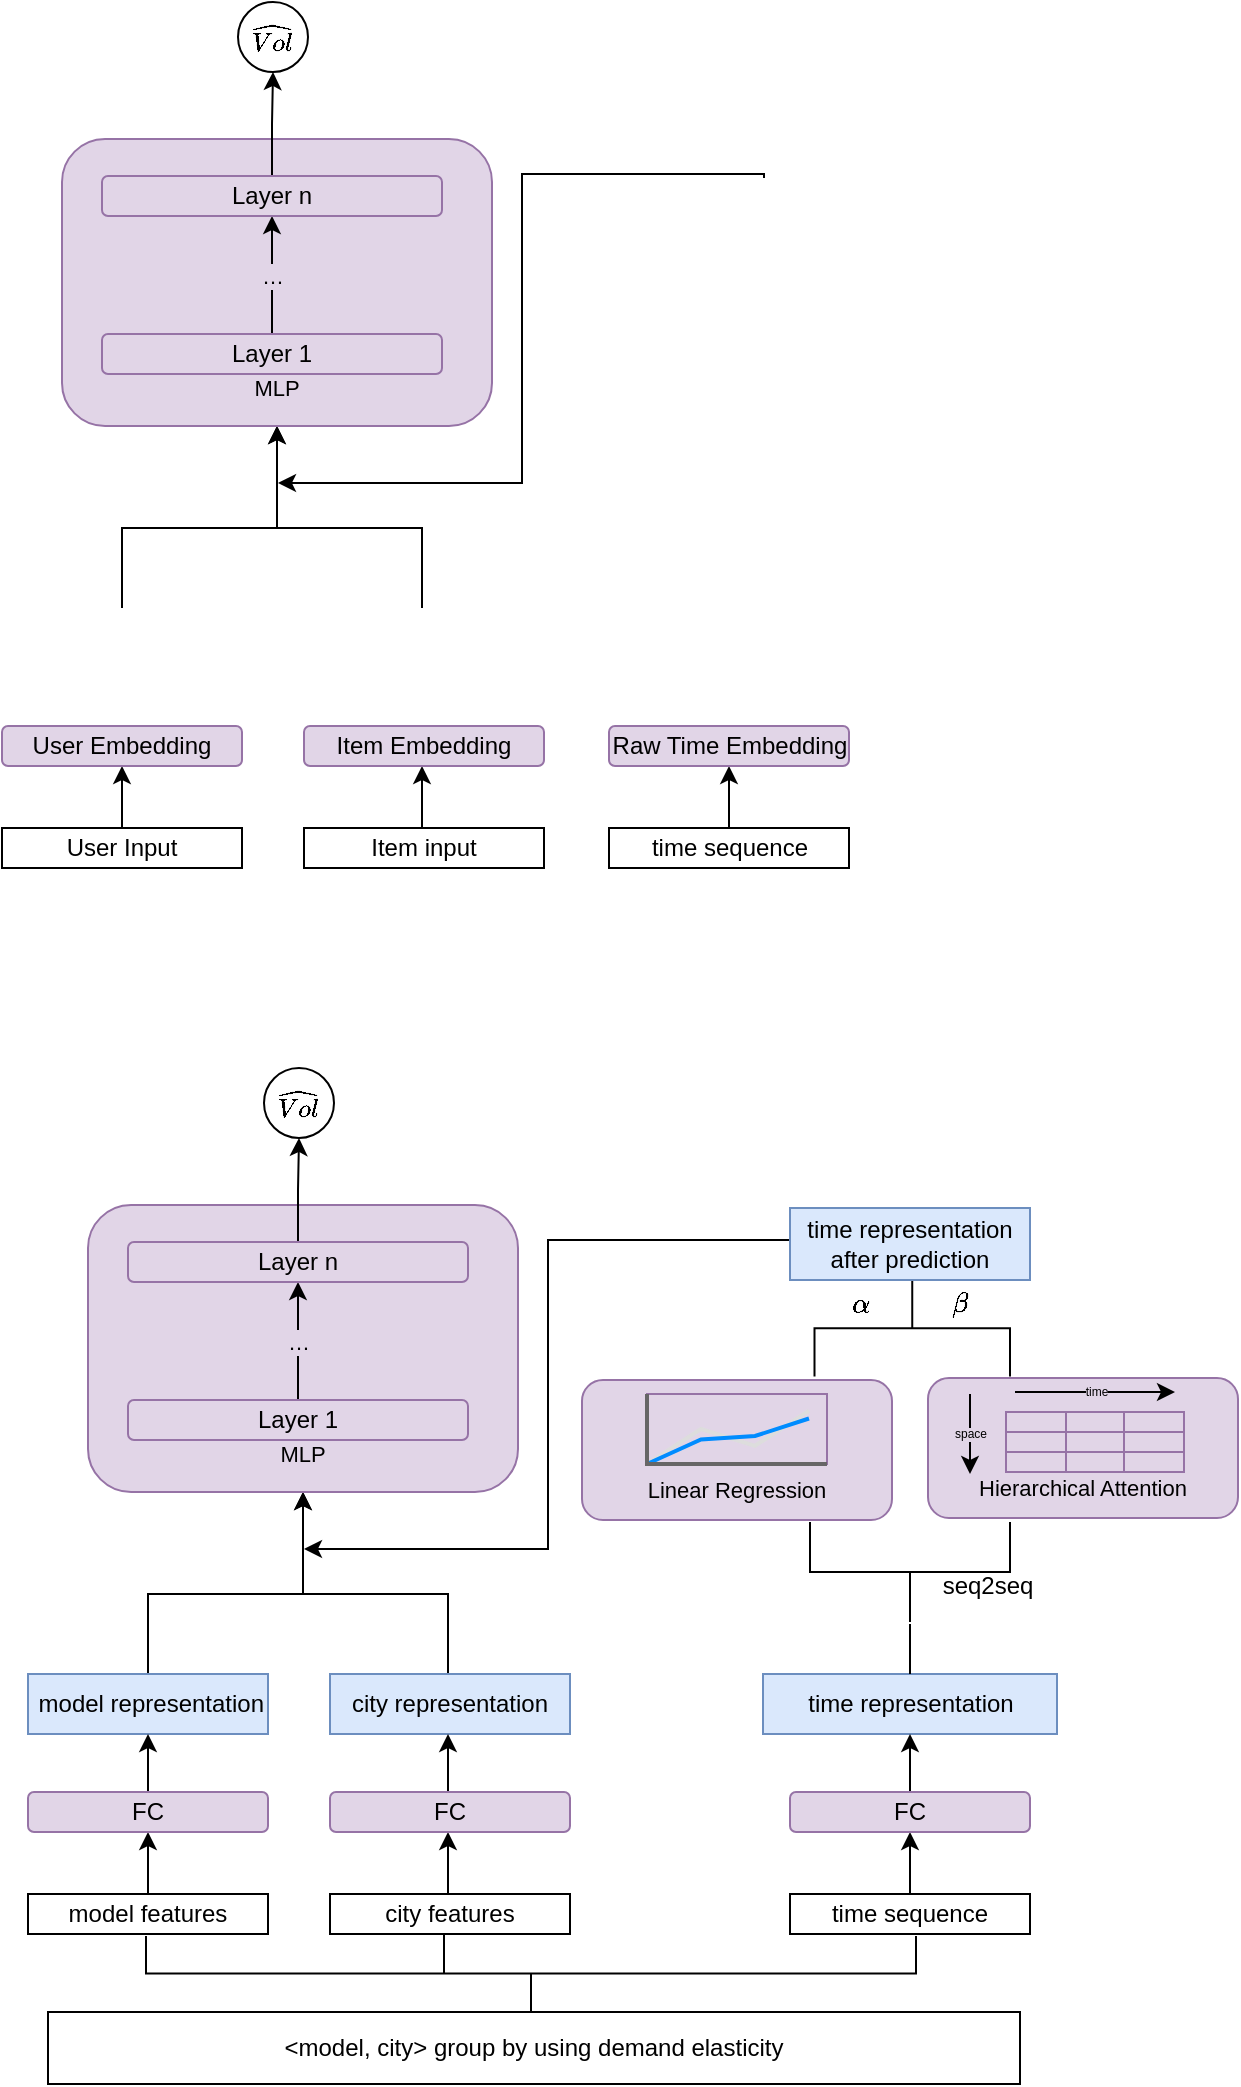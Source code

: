 <mxfile version="20.8.20" type="github">
  <diagram id="7I3PmB62gOnP2wsl79oG" name="第 1 页">
    <mxGraphModel dx="956" dy="535" grid="1" gridSize="10" guides="1" tooltips="1" connect="1" arrows="1" fold="1" page="1" pageScale="1" pageWidth="827" pageHeight="1169" math="1" shadow="0">
      <root>
        <mxCell id="0" />
        <mxCell id="1" parent="0" />
        <mxCell id="hXLqSdmscfbS3h8DthIs-80" value="" style="strokeWidth=1;html=1;shape=mxgraph.flowchart.annotation_2;align=left;labelPosition=right;pointerEvents=1;fontSize=11;fontColor=#000000;rotation=-90;" parent="1" vertex="1">
          <mxGeometry x="506" y="769" width="50" height="100" as="geometry" />
        </mxCell>
        <mxCell id="hXLqSdmscfbS3h8DthIs-86" value="&lt;br&gt;&lt;br&gt;&lt;br&gt;Hierarchical Attention" style="rounded=1;whiteSpace=wrap;html=1;strokeWidth=1;fontSize=11;fillColor=#e1d5e7;strokeColor=#9673a6;" parent="1" vertex="1">
          <mxGeometry x="540" y="722" width="155" height="70" as="geometry" />
        </mxCell>
        <mxCell id="hXLqSdmscfbS3h8DthIs-84" value="&lt;br&gt;&lt;br&gt;&lt;br&gt;Linear Regression" style="rounded=1;whiteSpace=wrap;html=1;strokeWidth=1;fontSize=11;fillColor=#e1d5e7;strokeColor=#9673a6;" parent="1" vertex="1">
          <mxGeometry x="367" y="723" width="155" height="70" as="geometry" />
        </mxCell>
        <mxCell id="iMjl9JJX6Ml-IYWxSDeR-12" value="" style="edgeStyle=orthogonalEdgeStyle;rounded=0;orthogonalLoop=1;jettySize=auto;html=1;entryX=0.5;entryY=1;entryDx=0;entryDy=0;" parent="1" source="hXLqSdmscfbS3h8DthIs-16" target="iMjl9JJX6Ml-IYWxSDeR-15" edge="1">
          <mxGeometry relative="1" as="geometry">
            <mxPoint x="150" y="790" as="targetPoint" />
            <Array as="points">
              <mxPoint x="150" y="830" />
              <mxPoint x="227" y="830" />
            </Array>
          </mxGeometry>
        </mxCell>
        <mxCell id="hXLqSdmscfbS3h8DthIs-16" value="&amp;nbsp;model representation" style="rounded=0;whiteSpace=wrap;html=1;fillColor=#dae8fc;strokeColor=#6c8ebf;" parent="1" vertex="1">
          <mxGeometry x="90" y="870" width="120" height="30" as="geometry" />
        </mxCell>
        <mxCell id="iMjl9JJX6Ml-IYWxSDeR-10" value="" style="edgeStyle=orthogonalEdgeStyle;rounded=0;orthogonalLoop=1;jettySize=auto;html=1;entryX=0.5;entryY=1;entryDx=0;entryDy=0;" parent="1" source="hXLqSdmscfbS3h8DthIs-17" target="iMjl9JJX6Ml-IYWxSDeR-15" edge="1">
          <mxGeometry relative="1" as="geometry">
            <mxPoint x="290" y="740" as="targetPoint" />
            <Array as="points">
              <mxPoint x="300" y="830" />
              <mxPoint x="227" y="830" />
            </Array>
          </mxGeometry>
        </mxCell>
        <mxCell id="hXLqSdmscfbS3h8DthIs-17" value="city representation" style="rounded=0;whiteSpace=wrap;html=1;fillColor=#dae8fc;strokeColor=#6c8ebf;" parent="1" vertex="1">
          <mxGeometry x="241" y="870" width="120" height="30" as="geometry" />
        </mxCell>
        <mxCell id="iMjl9JJX6Ml-IYWxSDeR-21" value="" style="edgeStyle=orthogonalEdgeStyle;rounded=0;orthogonalLoop=1;jettySize=auto;html=1;" parent="1" source="hXLqSdmscfbS3h8DthIs-20" target="iMjl9JJX6Ml-IYWxSDeR-16" edge="1">
          <mxGeometry relative="1" as="geometry" />
        </mxCell>
        <mxCell id="hXLqSdmscfbS3h8DthIs-20" value="model features" style="rounded=0;whiteSpace=wrap;html=1;" parent="1" vertex="1">
          <mxGeometry x="90" y="980" width="120" height="20" as="geometry" />
        </mxCell>
        <mxCell id="iMjl9JJX6Ml-IYWxSDeR-20" value="" style="edgeStyle=orthogonalEdgeStyle;rounded=0;orthogonalLoop=1;jettySize=auto;html=1;" parent="1" edge="1">
          <mxGeometry relative="1" as="geometry">
            <mxPoint x="300" y="980" as="sourcePoint" />
            <mxPoint x="300" y="949" as="targetPoint" />
          </mxGeometry>
        </mxCell>
        <mxCell id="hXLqSdmscfbS3h8DthIs-21" value="city features" style="rounded=0;whiteSpace=wrap;html=1;" parent="1" vertex="1">
          <mxGeometry x="241" y="980" width="120" height="20" as="geometry" />
        </mxCell>
        <mxCell id="iMjl9JJX6Ml-IYWxSDeR-25" value="" style="edgeStyle=orthogonalEdgeStyle;rounded=0;orthogonalLoop=1;jettySize=auto;html=1;" parent="1" source="hXLqSdmscfbS3h8DthIs-28" target="iMjl9JJX6Ml-IYWxSDeR-23" edge="1">
          <mxGeometry relative="1" as="geometry" />
        </mxCell>
        <mxCell id="hXLqSdmscfbS3h8DthIs-28" value="time sequence" style="rounded=0;whiteSpace=wrap;html=1;" parent="1" vertex="1">
          <mxGeometry x="471" y="980" width="120" height="20" as="geometry" />
        </mxCell>
        <mxCell id="hXLqSdmscfbS3h8DthIs-34" value="time representation" style="whiteSpace=wrap;html=1;fillColor=#dae8fc;strokeColor=#6c8ebf;" parent="1" vertex="1">
          <mxGeometry x="457.5" y="870" width="147" height="30" as="geometry" />
        </mxCell>
        <mxCell id="hXLqSdmscfbS3h8DthIs-46" value="" style="endArrow=none;html=1;rounded=0;fontColor=#000000;exitX=0.5;exitY=0;exitDx=0;exitDy=0;entryX=0;entryY=0.5;entryDx=0;entryDy=0;entryPerimeter=0;" parent="1" source="hXLqSdmscfbS3h8DthIs-34" edge="1">
          <mxGeometry width="50" height="50" relative="1" as="geometry">
            <mxPoint x="470" y="891" as="sourcePoint" />
            <mxPoint x="531" y="845" as="targetPoint" />
          </mxGeometry>
        </mxCell>
        <mxCell id="hXLqSdmscfbS3h8DthIs-48" value="" style="shape=table;html=1;whiteSpace=wrap;startSize=0;container=1;collapsible=0;childLayout=tableLayout;fillColor=#e1d5e7;strokeColor=#9673a6;" parent="1" vertex="1">
          <mxGeometry x="579" y="739" width="89" height="30" as="geometry" />
        </mxCell>
        <mxCell id="hXLqSdmscfbS3h8DthIs-49" value="" style="shape=tableRow;horizontal=0;startSize=0;swimlaneHead=0;swimlaneBody=0;top=0;left=0;bottom=0;right=0;collapsible=0;dropTarget=0;fillColor=none;points=[[0,0.5],[1,0.5]];portConstraint=eastwest;fontColor=#000000;" parent="hXLqSdmscfbS3h8DthIs-48" vertex="1">
          <mxGeometry width="89" height="10" as="geometry" />
        </mxCell>
        <mxCell id="hXLqSdmscfbS3h8DthIs-50" value="" style="shape=partialRectangle;html=1;whiteSpace=wrap;connectable=0;fillColor=none;top=0;left=0;bottom=0;right=0;overflow=hidden;fontColor=#000000;" parent="hXLqSdmscfbS3h8DthIs-49" vertex="1">
          <mxGeometry width="30" height="10" as="geometry">
            <mxRectangle width="30" height="10" as="alternateBounds" />
          </mxGeometry>
        </mxCell>
        <mxCell id="hXLqSdmscfbS3h8DthIs-51" value="" style="shape=partialRectangle;html=1;whiteSpace=wrap;connectable=0;fillColor=none;top=0;left=0;bottom=0;right=0;overflow=hidden;fontColor=#000000;" parent="hXLqSdmscfbS3h8DthIs-49" vertex="1">
          <mxGeometry x="30" width="29" height="10" as="geometry">
            <mxRectangle width="29" height="10" as="alternateBounds" />
          </mxGeometry>
        </mxCell>
        <mxCell id="hXLqSdmscfbS3h8DthIs-52" value="" style="shape=partialRectangle;html=1;whiteSpace=wrap;connectable=0;fillColor=none;top=0;left=0;bottom=0;right=0;overflow=hidden;fontColor=#000000;" parent="hXLqSdmscfbS3h8DthIs-49" vertex="1">
          <mxGeometry x="59" width="30" height="10" as="geometry">
            <mxRectangle width="30" height="10" as="alternateBounds" />
          </mxGeometry>
        </mxCell>
        <mxCell id="hXLqSdmscfbS3h8DthIs-53" value="" style="shape=tableRow;horizontal=0;startSize=0;swimlaneHead=0;swimlaneBody=0;top=0;left=0;bottom=0;right=0;collapsible=0;dropTarget=0;fillColor=none;points=[[0,0.5],[1,0.5]];portConstraint=eastwest;fontColor=#000000;" parent="hXLqSdmscfbS3h8DthIs-48" vertex="1">
          <mxGeometry y="10" width="89" height="10" as="geometry" />
        </mxCell>
        <mxCell id="hXLqSdmscfbS3h8DthIs-54" value="" style="shape=partialRectangle;html=1;whiteSpace=wrap;connectable=0;fillColor=none;top=0;left=0;bottom=0;right=0;overflow=hidden;fontColor=#000000;" parent="hXLqSdmscfbS3h8DthIs-53" vertex="1">
          <mxGeometry width="30" height="10" as="geometry">
            <mxRectangle width="30" height="10" as="alternateBounds" />
          </mxGeometry>
        </mxCell>
        <mxCell id="hXLqSdmscfbS3h8DthIs-55" value="" style="shape=partialRectangle;html=1;whiteSpace=wrap;connectable=0;fillColor=none;top=0;left=0;bottom=0;right=0;overflow=hidden;fontColor=#000000;" parent="hXLqSdmscfbS3h8DthIs-53" vertex="1">
          <mxGeometry x="30" width="29" height="10" as="geometry">
            <mxRectangle width="29" height="10" as="alternateBounds" />
          </mxGeometry>
        </mxCell>
        <mxCell id="hXLqSdmscfbS3h8DthIs-56" value="" style="shape=partialRectangle;html=1;whiteSpace=wrap;connectable=0;fillColor=none;top=0;left=0;bottom=0;right=0;overflow=hidden;fontColor=#000000;" parent="hXLqSdmscfbS3h8DthIs-53" vertex="1">
          <mxGeometry x="59" width="30" height="10" as="geometry">
            <mxRectangle width="30" height="10" as="alternateBounds" />
          </mxGeometry>
        </mxCell>
        <mxCell id="hXLqSdmscfbS3h8DthIs-57" value="" style="shape=tableRow;horizontal=0;startSize=0;swimlaneHead=0;swimlaneBody=0;top=0;left=0;bottom=0;right=0;collapsible=0;dropTarget=0;fillColor=none;points=[[0,0.5],[1,0.5]];portConstraint=eastwest;fontColor=#000000;" parent="hXLqSdmscfbS3h8DthIs-48" vertex="1">
          <mxGeometry y="20" width="89" height="10" as="geometry" />
        </mxCell>
        <mxCell id="hXLqSdmscfbS3h8DthIs-58" value="" style="shape=partialRectangle;html=1;whiteSpace=wrap;connectable=0;fillColor=none;top=0;left=0;bottom=0;right=0;overflow=hidden;fontColor=#000000;" parent="hXLqSdmscfbS3h8DthIs-57" vertex="1">
          <mxGeometry width="30" height="10" as="geometry">
            <mxRectangle width="30" height="10" as="alternateBounds" />
          </mxGeometry>
        </mxCell>
        <mxCell id="hXLqSdmscfbS3h8DthIs-59" value="" style="shape=partialRectangle;html=1;whiteSpace=wrap;connectable=0;fillColor=none;top=0;left=0;bottom=0;right=0;overflow=hidden;fontColor=#000000;" parent="hXLqSdmscfbS3h8DthIs-57" vertex="1">
          <mxGeometry x="30" width="29" height="10" as="geometry">
            <mxRectangle width="29" height="10" as="alternateBounds" />
          </mxGeometry>
        </mxCell>
        <mxCell id="hXLqSdmscfbS3h8DthIs-60" value="" style="shape=partialRectangle;html=1;whiteSpace=wrap;connectable=0;fillColor=none;top=0;left=0;bottom=0;right=0;overflow=hidden;pointerEvents=1;fontColor=#000000;" parent="hXLqSdmscfbS3h8DthIs-57" vertex="1">
          <mxGeometry x="59" width="30" height="10" as="geometry">
            <mxRectangle width="30" height="10" as="alternateBounds" />
          </mxGeometry>
        </mxCell>
        <mxCell id="hXLqSdmscfbS3h8DthIs-75" value="" style="verticalLabelPosition=bottom;shadow=0;dashed=0;align=center;html=1;verticalAlign=top;strokeWidth=1;shape=mxgraph.mockup.graphics.lineChart;strokeColor=#9673a6;strokeColor2=#666666;strokeColor3=#008cff;strokeColor4=#dddddd;fillColor=#e1d5e7;" parent="1" vertex="1">
          <mxGeometry x="399.5" y="730" width="90" height="35" as="geometry" />
        </mxCell>
        <mxCell id="hXLqSdmscfbS3h8DthIs-90" value="time" style="endArrow=classic;html=1;rounded=0;fontSize=6;fontColor=#000000;labelBackgroundColor=#E1D5E7;" parent="1" edge="1">
          <mxGeometry width="50" height="50" relative="1" as="geometry">
            <mxPoint x="583.5" y="729" as="sourcePoint" />
            <mxPoint x="663.5" y="729" as="targetPoint" />
          </mxGeometry>
        </mxCell>
        <mxCell id="hXLqSdmscfbS3h8DthIs-91" value="space" style="endArrow=classic;html=1;rounded=0;fontSize=6;fontColor=#000000;labelBackgroundColor=#E1D5E7;" parent="1" edge="1">
          <mxGeometry width="50" height="50" relative="1" as="geometry">
            <mxPoint x="561" y="730" as="sourcePoint" />
            <mxPoint x="561" y="770" as="targetPoint" />
          </mxGeometry>
        </mxCell>
        <mxCell id="iMjl9JJX6Ml-IYWxSDeR-1" value="" style="strokeWidth=1;html=1;shape=mxgraph.flowchart.annotation_2;align=left;labelPosition=right;pointerEvents=1;fontSize=11;fontColor=#000000;rotation=90;" parent="1" vertex="1">
          <mxGeometry x="508" y="648.25" width="48.25" height="97.75" as="geometry" />
        </mxCell>
        <mxCell id="iMjl9JJX6Ml-IYWxSDeR-2" value="$$\alpha$$" style="text;html=1;strokeColor=none;fillColor=none;align=center;verticalAlign=middle;whiteSpace=wrap;rounded=0;" parent="1" vertex="1">
          <mxGeometry x="477" y="670" width="60" height="30" as="geometry" />
        </mxCell>
        <mxCell id="iMjl9JJX6Ml-IYWxSDeR-4" value="$$\beta$$" style="text;html=1;strokeColor=none;fillColor=none;align=center;verticalAlign=middle;whiteSpace=wrap;rounded=0;" parent="1" vertex="1">
          <mxGeometry x="526" y="670" width="60" height="30" as="geometry" />
        </mxCell>
        <mxCell id="iMjl9JJX6Ml-IYWxSDeR-14" value="" style="edgeStyle=orthogonalEdgeStyle;rounded=0;orthogonalLoop=1;jettySize=auto;html=1;exitX=0;exitY=0.5;exitDx=0;exitDy=0;" parent="1" source="iMjl9JJX6Ml-IYWxSDeR-8" edge="1">
          <mxGeometry relative="1" as="geometry">
            <mxPoint x="544" y="635.5" as="sourcePoint" />
            <mxPoint x="228" y="807.5" as="targetPoint" />
            <Array as="points">
              <mxPoint x="471" y="653" />
              <mxPoint x="350" y="653" />
              <mxPoint x="350" y="808" />
            </Array>
          </mxGeometry>
        </mxCell>
        <mxCell id="iMjl9JJX6Ml-IYWxSDeR-8" value="time representation&lt;br&gt;after prediction" style="rounded=0;whiteSpace=wrap;html=1;fillColor=#dae8fc;strokeColor=#6c8ebf;" parent="1" vertex="1">
          <mxGeometry x="471" y="637" width="120" height="36" as="geometry" />
        </mxCell>
        <mxCell id="iMjl9JJX6Ml-IYWxSDeR-15" value="&lt;br&gt;&lt;br&gt;&lt;br&gt;&lt;br&gt;&lt;br&gt;&lt;br&gt;&lt;br&gt;&lt;br&gt;MLP" style="rounded=1;whiteSpace=wrap;html=1;strokeWidth=1;fontSize=11;fillColor=#e1d5e7;strokeColor=#9673a6;" parent="1" vertex="1">
          <mxGeometry x="120" y="635.5" width="215" height="143.5" as="geometry" />
        </mxCell>
        <mxCell id="iMjl9JJX6Ml-IYWxSDeR-22" value="" style="edgeStyle=orthogonalEdgeStyle;rounded=0;orthogonalLoop=1;jettySize=auto;html=1;" parent="1" source="iMjl9JJX6Ml-IYWxSDeR-16" target="hXLqSdmscfbS3h8DthIs-16" edge="1">
          <mxGeometry relative="1" as="geometry" />
        </mxCell>
        <mxCell id="iMjl9JJX6Ml-IYWxSDeR-16" value="&lt;font color=&quot;#000000&quot;&gt;FC&lt;br&gt;&lt;/font&gt;" style="rounded=1;whiteSpace=wrap;html=1;fillColor=#e1d5e7;strokeColor=#9673a6;" parent="1" vertex="1">
          <mxGeometry x="90" y="929" width="120" height="20" as="geometry" />
        </mxCell>
        <mxCell id="iMjl9JJX6Ml-IYWxSDeR-19" value="" style="edgeStyle=orthogonalEdgeStyle;rounded=0;orthogonalLoop=1;jettySize=auto;html=1;" parent="1" edge="1">
          <mxGeometry relative="1" as="geometry">
            <mxPoint x="300" y="929" as="sourcePoint" />
            <mxPoint x="300" y="900" as="targetPoint" />
          </mxGeometry>
        </mxCell>
        <mxCell id="iMjl9JJX6Ml-IYWxSDeR-18" value="&lt;font color=&quot;#000000&quot;&gt;FC&lt;br&gt;&lt;/font&gt;" style="rounded=1;whiteSpace=wrap;html=1;fillColor=#e1d5e7;strokeColor=#9673a6;" parent="1" vertex="1">
          <mxGeometry x="241" y="929" width="120" height="20" as="geometry" />
        </mxCell>
        <mxCell id="d7wFYbyZTcw5FMJYzeRn-2" value="" style="edgeStyle=orthogonalEdgeStyle;rounded=0;orthogonalLoop=1;jettySize=auto;html=1;" parent="1" source="iMjl9JJX6Ml-IYWxSDeR-23" target="hXLqSdmscfbS3h8DthIs-34" edge="1">
          <mxGeometry relative="1" as="geometry" />
        </mxCell>
        <mxCell id="iMjl9JJX6Ml-IYWxSDeR-23" value="&lt;font color=&quot;#000000&quot;&gt;FC&lt;br&gt;&lt;/font&gt;" style="rounded=1;whiteSpace=wrap;html=1;fillColor=#e1d5e7;strokeColor=#9673a6;" parent="1" vertex="1">
          <mxGeometry x="471" y="929" width="120" height="20" as="geometry" />
        </mxCell>
        <mxCell id="iMjl9JJX6Ml-IYWxSDeR-31" value="…" style="edgeStyle=orthogonalEdgeStyle;rounded=0;orthogonalLoop=1;jettySize=auto;html=1;labelBackgroundColor=#E1D5E7;" parent="1" source="iMjl9JJX6Ml-IYWxSDeR-28" target="iMjl9JJX6Ml-IYWxSDeR-29" edge="1">
          <mxGeometry relative="1" as="geometry" />
        </mxCell>
        <mxCell id="iMjl9JJX6Ml-IYWxSDeR-28" value="&lt;font color=&quot;#000000&quot;&gt;Layer 1&lt;br&gt;&lt;/font&gt;" style="rounded=1;whiteSpace=wrap;html=1;fillColor=#e1d5e7;strokeColor=#9673a6;" parent="1" vertex="1">
          <mxGeometry x="140" y="733" width="170" height="20" as="geometry" />
        </mxCell>
        <mxCell id="iMjl9JJX6Ml-IYWxSDeR-33" value="" style="edgeStyle=orthogonalEdgeStyle;rounded=0;orthogonalLoop=1;jettySize=auto;html=1;labelBackgroundColor=#E1D5E7;entryX=0.5;entryY=1;entryDx=0;entryDy=0;" parent="1" source="iMjl9JJX6Ml-IYWxSDeR-29" target="iMjl9JJX6Ml-IYWxSDeR-34" edge="1">
          <mxGeometry relative="1" as="geometry">
            <mxPoint x="225" y="574.0" as="targetPoint" />
          </mxGeometry>
        </mxCell>
        <mxCell id="iMjl9JJX6Ml-IYWxSDeR-29" value="&lt;font color=&quot;#000000&quot;&gt;Layer n&lt;br&gt;&lt;/font&gt;" style="rounded=1;whiteSpace=wrap;html=1;fillColor=#e1d5e7;strokeColor=#9673a6;" parent="1" vertex="1">
          <mxGeometry x="140" y="654" width="170" height="20" as="geometry" />
        </mxCell>
        <mxCell id="iMjl9JJX6Ml-IYWxSDeR-34" value="&lt;font style=&quot;font-size: 11px;&quot;&gt;$$\widehat{Vol}$$&lt;/font&gt;" style="ellipse;whiteSpace=wrap;html=1;aspect=fixed;fontSize=10;" parent="1" vertex="1">
          <mxGeometry x="208" y="567" width="35" height="35" as="geometry" />
        </mxCell>
        <mxCell id="KDoGfRHItT-VThYcCDRe-1" value="&lt;div&gt;&lt;/div&gt;&amp;lt;model, city&amp;gt; group&lt;span style=&quot;background-color: initial;&quot;&gt;&amp;nbsp;by using demand elasticity&lt;/span&gt;&lt;div&gt;&lt;/div&gt;" style="rounded=0;whiteSpace=wrap;html=1;" parent="1" vertex="1">
          <mxGeometry x="100" y="1039" width="486" height="36" as="geometry" />
        </mxCell>
        <mxCell id="KDoGfRHItT-VThYcCDRe-8" value="" style="strokeWidth=1;html=1;shape=mxgraph.flowchart.annotation_2;align=left;labelPosition=right;pointerEvents=1;rotation=-90;" parent="1" vertex="1">
          <mxGeometry x="322.75" y="827.25" width="37.5" height="385" as="geometry" />
        </mxCell>
        <mxCell id="KDoGfRHItT-VThYcCDRe-12" value="" style="line;strokeWidth=1;direction=south;html=1;perimeter=backbonePerimeter;points=[];outlineConnect=0;" parent="1" vertex="1">
          <mxGeometry x="293" y="1000" width="10" height="20" as="geometry" />
        </mxCell>
        <mxCell id="KDoGfRHItT-VThYcCDRe-16" value="seq2seq" style="text;html=1;strokeColor=none;fillColor=none;align=center;verticalAlign=middle;whiteSpace=wrap;rounded=0;strokeWidth=1;" parent="1" vertex="1">
          <mxGeometry x="540" y="811" width="60" height="30" as="geometry" />
        </mxCell>
        <mxCell id="ItuuGWMTJ9XlOGeMrgR--9" value="" style="edgeStyle=orthogonalEdgeStyle;rounded=0;orthogonalLoop=1;jettySize=auto;html=1;entryX=0.5;entryY=1;entryDx=0;entryDy=0;" edge="1" parent="1" target="ItuuGWMTJ9XlOGeMrgR--42">
          <mxGeometry relative="1" as="geometry">
            <mxPoint x="137" y="257" as="targetPoint" />
            <Array as="points">
              <mxPoint x="137" y="297" />
              <mxPoint x="214" y="297" />
            </Array>
            <mxPoint x="137" y="337" as="sourcePoint" />
          </mxGeometry>
        </mxCell>
        <mxCell id="ItuuGWMTJ9XlOGeMrgR--11" value="" style="edgeStyle=orthogonalEdgeStyle;rounded=0;orthogonalLoop=1;jettySize=auto;html=1;entryX=0.5;entryY=1;entryDx=0;entryDy=0;" edge="1" parent="1" target="ItuuGWMTJ9XlOGeMrgR--42">
          <mxGeometry relative="1" as="geometry">
            <mxPoint x="277" y="207" as="targetPoint" />
            <Array as="points">
              <mxPoint x="287" y="297" />
              <mxPoint x="214" y="297" />
            </Array>
            <mxPoint x="287" y="337" as="sourcePoint" />
          </mxGeometry>
        </mxCell>
        <mxCell id="ItuuGWMTJ9XlOGeMrgR--13" value="" style="edgeStyle=orthogonalEdgeStyle;rounded=0;orthogonalLoop=1;jettySize=auto;html=1;" edge="1" parent="1" source="ItuuGWMTJ9XlOGeMrgR--14" target="ItuuGWMTJ9XlOGeMrgR--44">
          <mxGeometry relative="1" as="geometry" />
        </mxCell>
        <mxCell id="ItuuGWMTJ9XlOGeMrgR--14" value="User Input" style="rounded=0;whiteSpace=wrap;html=1;" vertex="1" parent="1">
          <mxGeometry x="77" y="447" width="120" height="20" as="geometry" />
        </mxCell>
        <mxCell id="ItuuGWMTJ9XlOGeMrgR--15" value="" style="edgeStyle=orthogonalEdgeStyle;rounded=0;orthogonalLoop=1;jettySize=auto;html=1;" edge="1" parent="1">
          <mxGeometry relative="1" as="geometry">
            <mxPoint x="287" y="447" as="sourcePoint" />
            <mxPoint x="287" y="416" as="targetPoint" />
          </mxGeometry>
        </mxCell>
        <mxCell id="ItuuGWMTJ9XlOGeMrgR--16" value="Item input" style="rounded=0;whiteSpace=wrap;html=1;" vertex="1" parent="1">
          <mxGeometry x="228" y="447" width="120" height="20" as="geometry" />
        </mxCell>
        <mxCell id="ItuuGWMTJ9XlOGeMrgR--17" value="" style="edgeStyle=orthogonalEdgeStyle;rounded=0;orthogonalLoop=1;jettySize=auto;html=1;" edge="1" parent="1" source="ItuuGWMTJ9XlOGeMrgR--18" target="ItuuGWMTJ9XlOGeMrgR--48">
          <mxGeometry relative="1" as="geometry" />
        </mxCell>
        <mxCell id="ItuuGWMTJ9XlOGeMrgR--18" value="time sequence" style="rounded=0;whiteSpace=wrap;html=1;" vertex="1" parent="1">
          <mxGeometry x="380.5" y="447" width="120" height="20" as="geometry" />
        </mxCell>
        <mxCell id="ItuuGWMTJ9XlOGeMrgR--40" value="" style="edgeStyle=orthogonalEdgeStyle;rounded=0;orthogonalLoop=1;jettySize=auto;html=1;exitX=0;exitY=0.5;exitDx=0;exitDy=0;" edge="1" parent="1">
          <mxGeometry relative="1" as="geometry">
            <mxPoint x="458" y="122" as="sourcePoint" />
            <mxPoint x="215" y="274.5" as="targetPoint" />
            <Array as="points">
              <mxPoint x="458" y="120" />
              <mxPoint x="337" y="120" />
              <mxPoint x="337" y="275" />
            </Array>
          </mxGeometry>
        </mxCell>
        <mxCell id="ItuuGWMTJ9XlOGeMrgR--42" value="&lt;br&gt;&lt;br&gt;&lt;br&gt;&lt;br&gt;&lt;br&gt;&lt;br&gt;&lt;br&gt;&lt;br&gt;MLP" style="rounded=1;whiteSpace=wrap;html=1;strokeWidth=1;fontSize=11;fillColor=#e1d5e7;strokeColor=#9673a6;" vertex="1" parent="1">
          <mxGeometry x="107" y="102.5" width="215" height="143.5" as="geometry" />
        </mxCell>
        <mxCell id="ItuuGWMTJ9XlOGeMrgR--44" value="&lt;font color=&quot;#000000&quot;&gt;User Embedding&lt;br&gt;&lt;/font&gt;" style="rounded=1;whiteSpace=wrap;html=1;fillColor=#e1d5e7;strokeColor=#9673a6;" vertex="1" parent="1">
          <mxGeometry x="77" y="396" width="120" height="20" as="geometry" />
        </mxCell>
        <mxCell id="ItuuGWMTJ9XlOGeMrgR--46" value="&lt;font color=&quot;#000000&quot;&gt;Item Embedding&lt;br&gt;&lt;/font&gt;" style="rounded=1;whiteSpace=wrap;html=1;fillColor=#e1d5e7;strokeColor=#9673a6;" vertex="1" parent="1">
          <mxGeometry x="228" y="396" width="120" height="20" as="geometry" />
        </mxCell>
        <mxCell id="ItuuGWMTJ9XlOGeMrgR--48" value="&lt;font color=&quot;#000000&quot;&gt;Raw Time Embedding&lt;br&gt;&lt;/font&gt;" style="rounded=1;whiteSpace=wrap;html=1;fillColor=#e1d5e7;strokeColor=#9673a6;" vertex="1" parent="1">
          <mxGeometry x="380.5" y="396" width="120" height="20" as="geometry" />
        </mxCell>
        <mxCell id="ItuuGWMTJ9XlOGeMrgR--49" value="…" style="edgeStyle=orthogonalEdgeStyle;rounded=0;orthogonalLoop=1;jettySize=auto;html=1;labelBackgroundColor=#E1D5E7;" edge="1" parent="1" source="ItuuGWMTJ9XlOGeMrgR--50" target="ItuuGWMTJ9XlOGeMrgR--52">
          <mxGeometry relative="1" as="geometry" />
        </mxCell>
        <mxCell id="ItuuGWMTJ9XlOGeMrgR--50" value="&lt;font color=&quot;#000000&quot;&gt;Layer 1&lt;br&gt;&lt;/font&gt;" style="rounded=1;whiteSpace=wrap;html=1;fillColor=#e1d5e7;strokeColor=#9673a6;" vertex="1" parent="1">
          <mxGeometry x="127" y="200" width="170" height="20" as="geometry" />
        </mxCell>
        <mxCell id="ItuuGWMTJ9XlOGeMrgR--51" value="" style="edgeStyle=orthogonalEdgeStyle;rounded=0;orthogonalLoop=1;jettySize=auto;html=1;labelBackgroundColor=#E1D5E7;entryX=0.5;entryY=1;entryDx=0;entryDy=0;" edge="1" parent="1" source="ItuuGWMTJ9XlOGeMrgR--52" target="ItuuGWMTJ9XlOGeMrgR--53">
          <mxGeometry relative="1" as="geometry">
            <mxPoint x="212" y="41.0" as="targetPoint" />
          </mxGeometry>
        </mxCell>
        <mxCell id="ItuuGWMTJ9XlOGeMrgR--52" value="&lt;font color=&quot;#000000&quot;&gt;Layer n&lt;br&gt;&lt;/font&gt;" style="rounded=1;whiteSpace=wrap;html=1;fillColor=#e1d5e7;strokeColor=#9673a6;" vertex="1" parent="1">
          <mxGeometry x="127" y="121" width="170" height="20" as="geometry" />
        </mxCell>
        <mxCell id="ItuuGWMTJ9XlOGeMrgR--53" value="&lt;font style=&quot;font-size: 11px;&quot;&gt;$$\widehat{Vol}$$&lt;/font&gt;" style="ellipse;whiteSpace=wrap;html=1;aspect=fixed;fontSize=10;" vertex="1" parent="1">
          <mxGeometry x="195" y="34" width="35" height="35" as="geometry" />
        </mxCell>
      </root>
    </mxGraphModel>
  </diagram>
</mxfile>
